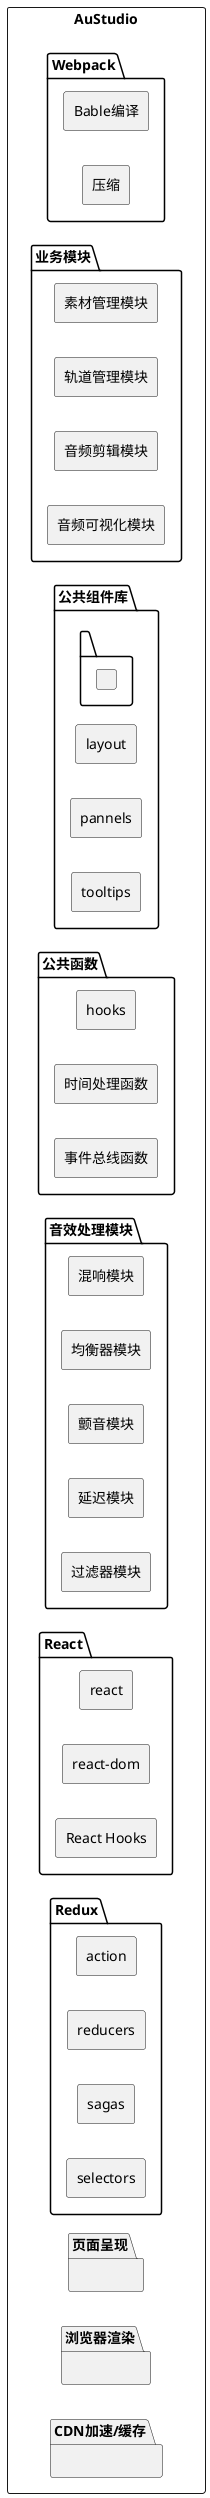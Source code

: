 @startuml

left to right direction

skinparam linetype ortho

rectangle "AuStudio" {
  package "页面呈现"{
  }
  package "浏览器渲染" {
  }
  package "CDN加速/缓存"{
  }
  package "Webpack"{
    rectangle "Bable编译" {
    }
    rectangle "压缩" {
    }
  }
  package "业务模块"{
    rectangle "素材管理模块"{ 
    }
    rectangle "轨道管理模块"{ 
    }
    rectangle "音频剪辑模块"{ 
    }
    rectangle "音频可视化模块"{ 
    }
  }
  package "公共组件库"{
    rectangle "layout"{
    }
    rectangle "pannels"{
    }
    rectangle "tooltips"{
    }
    rectangle " ... " {
    }
  }
  package "公共函数"{
    rectangle "hooks"{
    }
    rectangle "时间处理函数"{
    }
    rectangle "事件总线函数"{
    }
  }
  package "音效处理模块"{
    rectangle "混响模块"{ 
    }
    rectangle "均衡器模块"{ 
    }
    rectangle "颤音模块"{ 
    }
    rectangle "延迟模块"{ 
    }
    rectangle "过滤器模块"{ 
    }
  }
  package "React"{
    rectangle "react"{ 
    }
    rectangle "react-dom"{ 
    }
    rectangle "React Hooks"{ 
    }
  }
  package "Redux"{
    rectangle "action"{
    }
    rectangle "reducers"{
    }
    rectangle "sagas"{
    }
    rectangle "selectors"{
    }
  }
}

@enduml